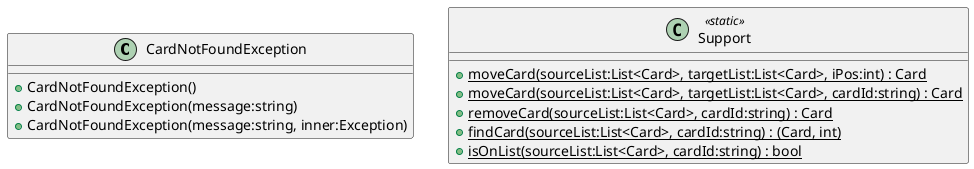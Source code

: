 @startuml
class CardNotFoundException {
    + CardNotFoundException()
    + CardNotFoundException(message:string)
    + CardNotFoundException(message:string, inner:Exception)
}
class Support <<static>> {
    {static} + moveCard(sourceList:List<Card>, targetList:List<Card>, iPos:int) : Card
    {static} + moveCard(sourceList:List<Card>, targetList:List<Card>, cardId:string) : Card
    {static} + removeCard(sourceList:List<Card>, cardId:string) : Card
    {static} + findCard(sourceList:List<Card>, cardId:string) : (Card, int)
    {static} + isOnList(sourceList:List<Card>, cardId:string) : bool
}
@enduml
